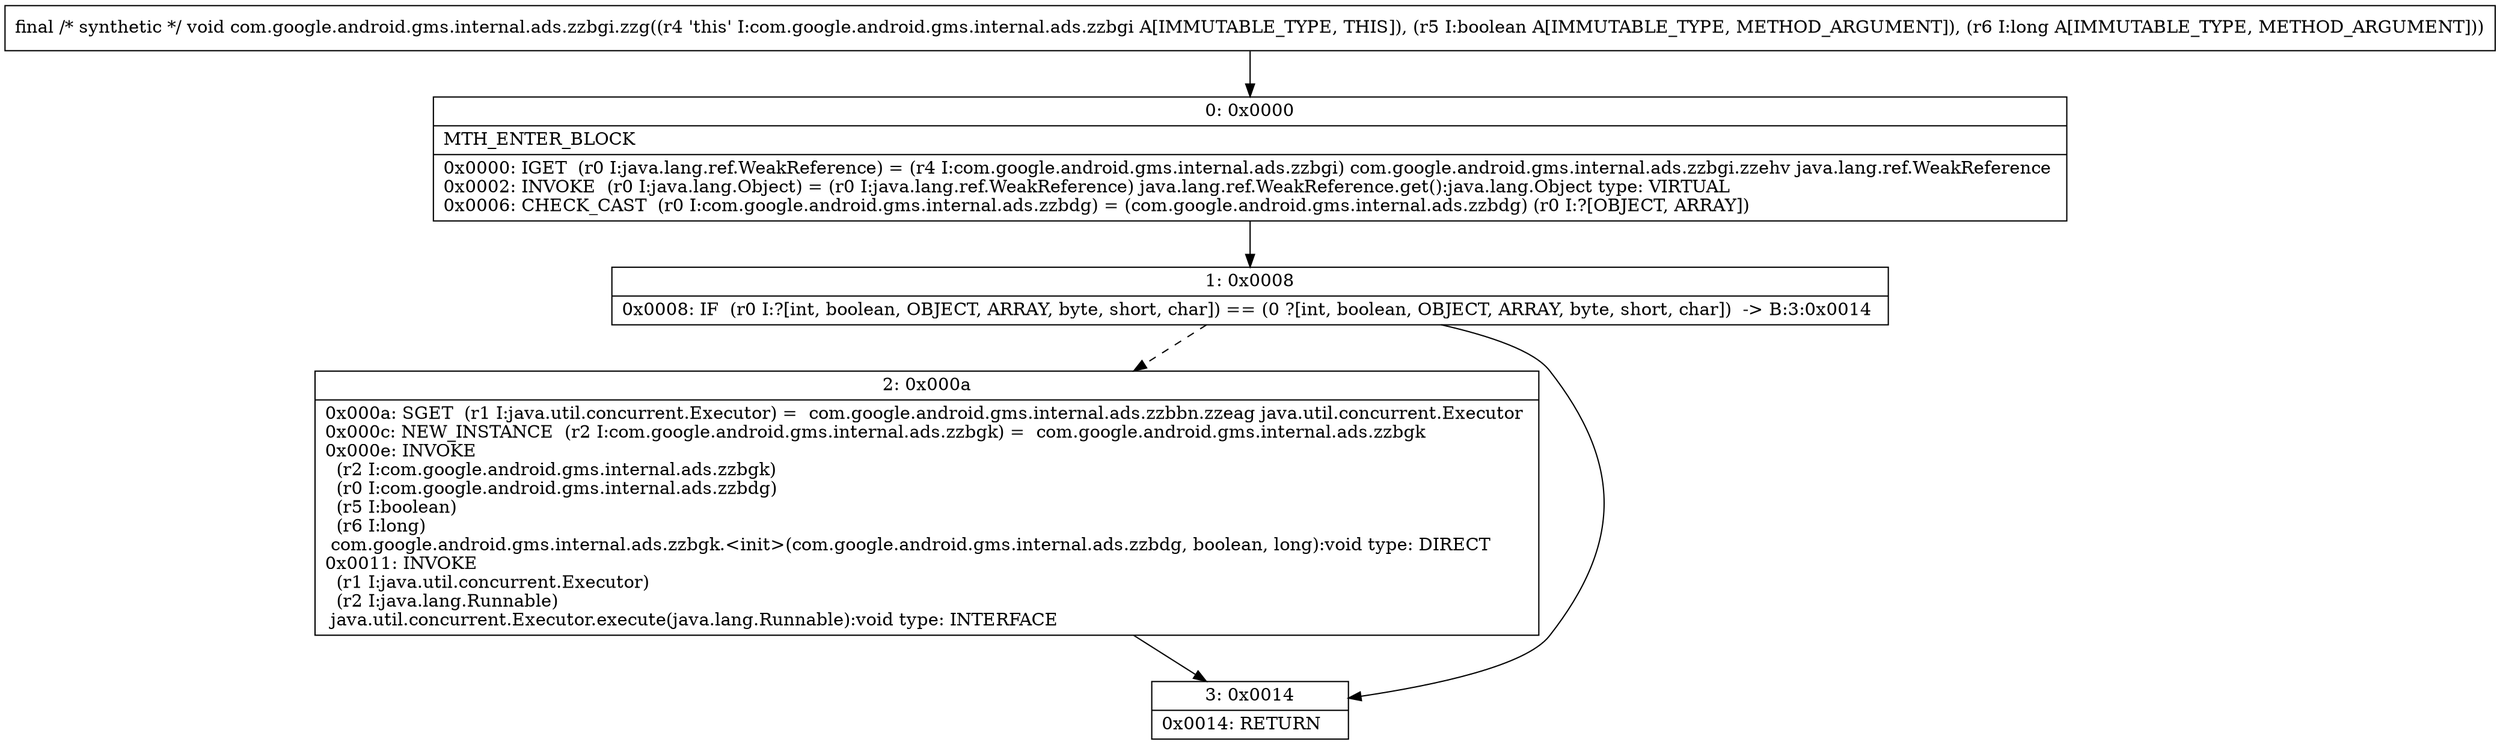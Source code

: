 digraph "CFG forcom.google.android.gms.internal.ads.zzbgi.zzg(ZJ)V" {
Node_0 [shape=record,label="{0\:\ 0x0000|MTH_ENTER_BLOCK\l|0x0000: IGET  (r0 I:java.lang.ref.WeakReference) = (r4 I:com.google.android.gms.internal.ads.zzbgi) com.google.android.gms.internal.ads.zzbgi.zzehv java.lang.ref.WeakReference \l0x0002: INVOKE  (r0 I:java.lang.Object) = (r0 I:java.lang.ref.WeakReference) java.lang.ref.WeakReference.get():java.lang.Object type: VIRTUAL \l0x0006: CHECK_CAST  (r0 I:com.google.android.gms.internal.ads.zzbdg) = (com.google.android.gms.internal.ads.zzbdg) (r0 I:?[OBJECT, ARRAY]) \l}"];
Node_1 [shape=record,label="{1\:\ 0x0008|0x0008: IF  (r0 I:?[int, boolean, OBJECT, ARRAY, byte, short, char]) == (0 ?[int, boolean, OBJECT, ARRAY, byte, short, char])  \-\> B:3:0x0014 \l}"];
Node_2 [shape=record,label="{2\:\ 0x000a|0x000a: SGET  (r1 I:java.util.concurrent.Executor) =  com.google.android.gms.internal.ads.zzbbn.zzeag java.util.concurrent.Executor \l0x000c: NEW_INSTANCE  (r2 I:com.google.android.gms.internal.ads.zzbgk) =  com.google.android.gms.internal.ads.zzbgk \l0x000e: INVOKE  \l  (r2 I:com.google.android.gms.internal.ads.zzbgk)\l  (r0 I:com.google.android.gms.internal.ads.zzbdg)\l  (r5 I:boolean)\l  (r6 I:long)\l com.google.android.gms.internal.ads.zzbgk.\<init\>(com.google.android.gms.internal.ads.zzbdg, boolean, long):void type: DIRECT \l0x0011: INVOKE  \l  (r1 I:java.util.concurrent.Executor)\l  (r2 I:java.lang.Runnable)\l java.util.concurrent.Executor.execute(java.lang.Runnable):void type: INTERFACE \l}"];
Node_3 [shape=record,label="{3\:\ 0x0014|0x0014: RETURN   \l}"];
MethodNode[shape=record,label="{final \/* synthetic *\/ void com.google.android.gms.internal.ads.zzbgi.zzg((r4 'this' I:com.google.android.gms.internal.ads.zzbgi A[IMMUTABLE_TYPE, THIS]), (r5 I:boolean A[IMMUTABLE_TYPE, METHOD_ARGUMENT]), (r6 I:long A[IMMUTABLE_TYPE, METHOD_ARGUMENT])) }"];
MethodNode -> Node_0;
Node_0 -> Node_1;
Node_1 -> Node_2[style=dashed];
Node_1 -> Node_3;
Node_2 -> Node_3;
}

